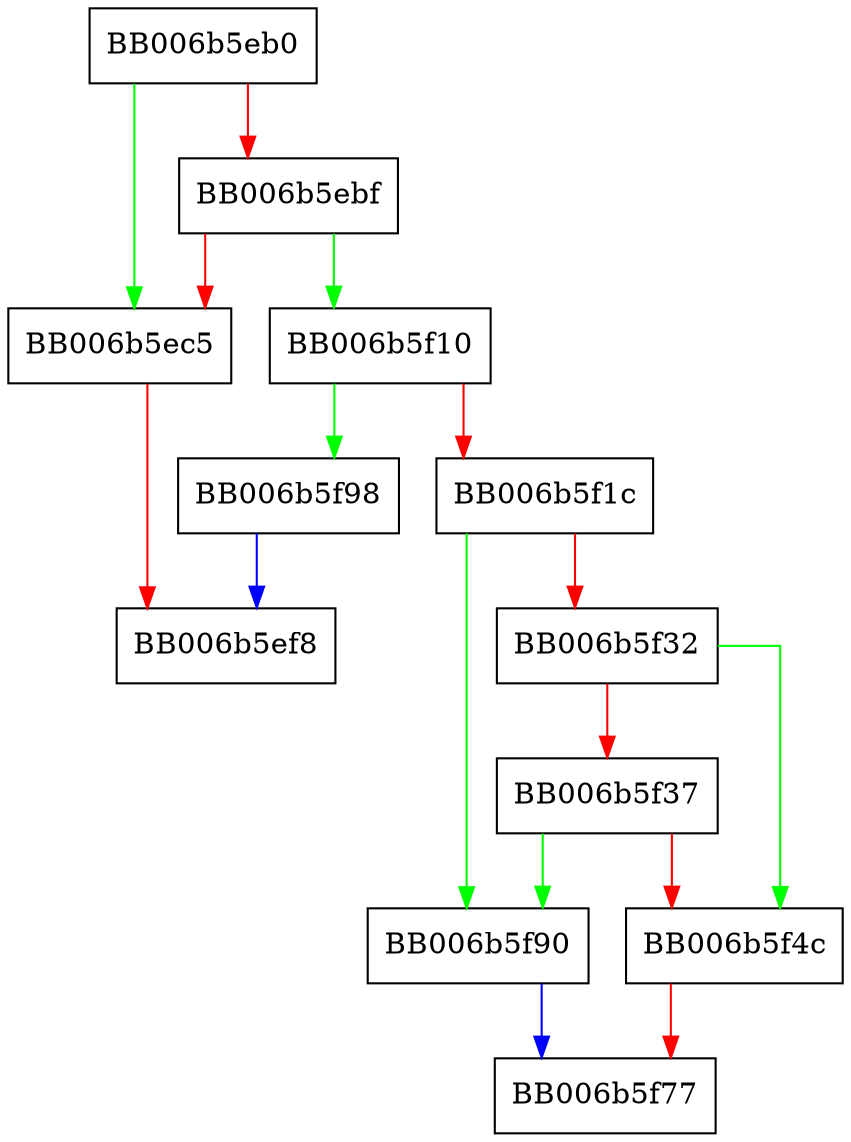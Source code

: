 digraph ed25519_to_EncryptedPrivateKeyInfo_pem_encode {
  node [shape="box"];
  graph [splines=ortho];
  BB006b5eb0 -> BB006b5ec5 [color="green"];
  BB006b5eb0 -> BB006b5ebf [color="red"];
  BB006b5ebf -> BB006b5f10 [color="green"];
  BB006b5ebf -> BB006b5ec5 [color="red"];
  BB006b5ec5 -> BB006b5ef8 [color="red"];
  BB006b5f10 -> BB006b5f98 [color="green"];
  BB006b5f10 -> BB006b5f1c [color="red"];
  BB006b5f1c -> BB006b5f90 [color="green"];
  BB006b5f1c -> BB006b5f32 [color="red"];
  BB006b5f32 -> BB006b5f4c [color="green"];
  BB006b5f32 -> BB006b5f37 [color="red"];
  BB006b5f37 -> BB006b5f90 [color="green"];
  BB006b5f37 -> BB006b5f4c [color="red"];
  BB006b5f4c -> BB006b5f77 [color="red"];
  BB006b5f90 -> BB006b5f77 [color="blue"];
  BB006b5f98 -> BB006b5ef8 [color="blue"];
}